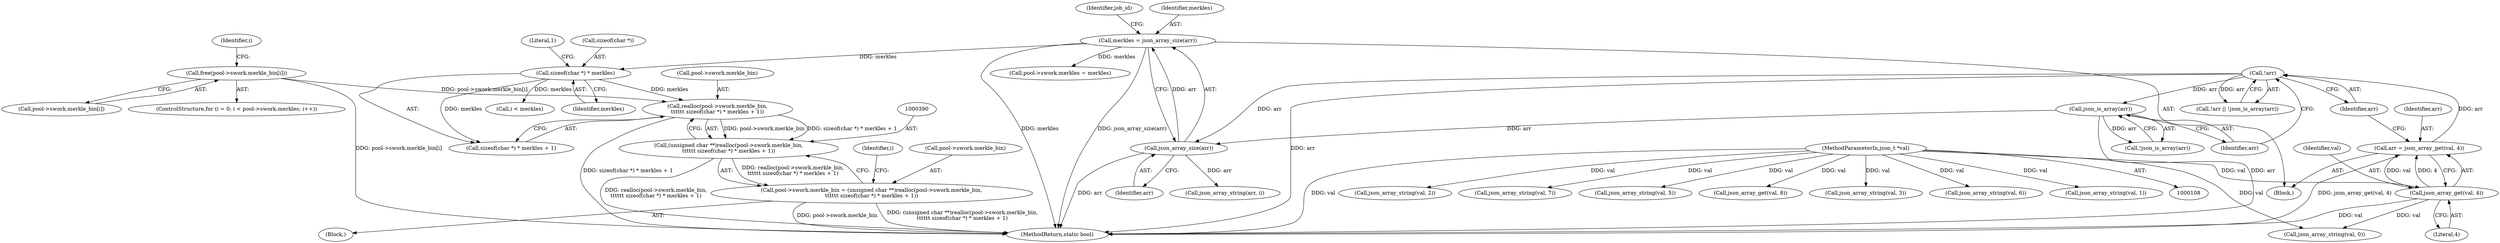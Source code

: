 digraph "0_sgminer_910c36089940e81fb85c65b8e63dcd2fac71470c@API" {
"1000391" [label="(Call,realloc(pool->swork.merkle_bin,\n\t\t\t\t\t\t sizeof(char *) * merkles + 1))"];
"1000372" [label="(Call,free(pool->swork.merkle_bin[i]))"];
"1000398" [label="(Call,sizeof(char *) * merkles)"];
"1000146" [label="(Call,merkles = json_array_size(arr))"];
"1000148" [label="(Call,json_array_size(arr))"];
"1000140" [label="(Call,!arr)"];
"1000133" [label="(Call,arr = json_array_get(val, 4))"];
"1000135" [label="(Call,json_array_get(val, 4))"];
"1000110" [label="(MethodParameterIn,json_t *val)"];
"1000143" [label="(Call,json_is_array(arr))"];
"1000389" [label="(Call,(unsigned char **)realloc(pool->swork.merkle_bin,\n\t\t\t\t\t\t sizeof(char *) * merkles + 1))"];
"1000383" [label="(Call,pool->swork.merkle_bin = (unsigned char **)realloc(pool->swork.merkle_bin,\n\t\t\t\t\t\t sizeof(char *) * merkles + 1))"];
"1000140" [label="(Call,!arr)"];
"1000392" [label="(Call,pool->swork.merkle_bin)"];
"1000768" [label="(MethodReturn,static bool)"];
"1000372" [label="(Call,free(pool->swork.merkle_bin[i]))"];
"1000162" [label="(Call,json_array_string(val, 2))"];
"1000182" [label="(Call,json_array_string(val, 7))"];
"1000151" [label="(Identifier,job_id)"];
"1000402" [label="(Literal,1)"];
"1000148" [label="(Call,json_array_size(arr))"];
"1000139" [label="(Call,!arr || !json_is_array(arr))"];
"1000172" [label="(Call,json_array_string(val, 5))"];
"1000382" [label="(Block,)"];
"1000407" [label="(Call,i < merkles)"];
"1000401" [label="(Identifier,merkles)"];
"1000143" [label="(Call,json_is_array(arr))"];
"1000398" [label="(Call,sizeof(char *) * merkles)"];
"1000149" [label="(Identifier,arr)"];
"1000373" [label="(Call,pool->swork.merkle_bin[i])"];
"1000152" [label="(Call,json_array_string(val, 0))"];
"1000456" [label="(Call,pool->swork.merkles = merkles)"];
"1000416" [label="(Call,json_array_string(arr, i))"];
"1000188" [label="(Call,json_array_get(val, 8))"];
"1000397" [label="(Call,sizeof(char *) * merkles + 1)"];
"1000371" [label="(Identifier,i)"];
"1000134" [label="(Identifier,arr)"];
"1000135" [label="(Call,json_array_get(val, 4))"];
"1000141" [label="(Identifier,arr)"];
"1000136" [label="(Identifier,val)"];
"1000405" [label="(Identifier,i)"];
"1000137" [label="(Literal,4)"];
"1000359" [label="(ControlStructure,for (i = 0; i < pool->swork.merkles; i++))"];
"1000389" [label="(Call,(unsigned char **)realloc(pool->swork.merkle_bin,\n\t\t\t\t\t\t sizeof(char *) * merkles + 1))"];
"1000167" [label="(Call,json_array_string(val, 3))"];
"1000391" [label="(Call,realloc(pool->swork.merkle_bin,\n\t\t\t\t\t\t sizeof(char *) * merkles + 1))"];
"1000177" [label="(Call,json_array_string(val, 6))"];
"1000157" [label="(Call,json_array_string(val, 1))"];
"1000142" [label="(Call,!json_is_array(arr))"];
"1000133" [label="(Call,arr = json_array_get(val, 4))"];
"1000383" [label="(Call,pool->swork.merkle_bin = (unsigned char **)realloc(pool->swork.merkle_bin,\n\t\t\t\t\t\t sizeof(char *) * merkles + 1))"];
"1000111" [label="(Block,)"];
"1000110" [label="(MethodParameterIn,json_t *val)"];
"1000144" [label="(Identifier,arr)"];
"1000384" [label="(Call,pool->swork.merkle_bin)"];
"1000146" [label="(Call,merkles = json_array_size(arr))"];
"1000399" [label="(Call,sizeof(char *))"];
"1000147" [label="(Identifier,merkles)"];
"1000391" -> "1000389"  [label="AST: "];
"1000391" -> "1000397"  [label="CFG: "];
"1000392" -> "1000391"  [label="AST: "];
"1000397" -> "1000391"  [label="AST: "];
"1000389" -> "1000391"  [label="CFG: "];
"1000391" -> "1000768"  [label="DDG: sizeof(char *) * merkles + 1"];
"1000391" -> "1000389"  [label="DDG: pool->swork.merkle_bin"];
"1000391" -> "1000389"  [label="DDG: sizeof(char *) * merkles + 1"];
"1000372" -> "1000391"  [label="DDG: pool->swork.merkle_bin[i]"];
"1000398" -> "1000391"  [label="DDG: merkles"];
"1000372" -> "1000359"  [label="AST: "];
"1000372" -> "1000373"  [label="CFG: "];
"1000373" -> "1000372"  [label="AST: "];
"1000371" -> "1000372"  [label="CFG: "];
"1000372" -> "1000768"  [label="DDG: pool->swork.merkle_bin[i]"];
"1000398" -> "1000397"  [label="AST: "];
"1000398" -> "1000401"  [label="CFG: "];
"1000399" -> "1000398"  [label="AST: "];
"1000401" -> "1000398"  [label="AST: "];
"1000402" -> "1000398"  [label="CFG: "];
"1000398" -> "1000397"  [label="DDG: merkles"];
"1000146" -> "1000398"  [label="DDG: merkles"];
"1000398" -> "1000407"  [label="DDG: merkles"];
"1000146" -> "1000111"  [label="AST: "];
"1000146" -> "1000148"  [label="CFG: "];
"1000147" -> "1000146"  [label="AST: "];
"1000148" -> "1000146"  [label="AST: "];
"1000151" -> "1000146"  [label="CFG: "];
"1000146" -> "1000768"  [label="DDG: json_array_size(arr)"];
"1000146" -> "1000768"  [label="DDG: merkles"];
"1000148" -> "1000146"  [label="DDG: arr"];
"1000146" -> "1000456"  [label="DDG: merkles"];
"1000148" -> "1000149"  [label="CFG: "];
"1000149" -> "1000148"  [label="AST: "];
"1000148" -> "1000768"  [label="DDG: arr"];
"1000140" -> "1000148"  [label="DDG: arr"];
"1000143" -> "1000148"  [label="DDG: arr"];
"1000148" -> "1000416"  [label="DDG: arr"];
"1000140" -> "1000139"  [label="AST: "];
"1000140" -> "1000141"  [label="CFG: "];
"1000141" -> "1000140"  [label="AST: "];
"1000144" -> "1000140"  [label="CFG: "];
"1000139" -> "1000140"  [label="CFG: "];
"1000140" -> "1000768"  [label="DDG: arr"];
"1000140" -> "1000139"  [label="DDG: arr"];
"1000133" -> "1000140"  [label="DDG: arr"];
"1000140" -> "1000143"  [label="DDG: arr"];
"1000133" -> "1000111"  [label="AST: "];
"1000133" -> "1000135"  [label="CFG: "];
"1000134" -> "1000133"  [label="AST: "];
"1000135" -> "1000133"  [label="AST: "];
"1000141" -> "1000133"  [label="CFG: "];
"1000133" -> "1000768"  [label="DDG: json_array_get(val, 4)"];
"1000135" -> "1000133"  [label="DDG: val"];
"1000135" -> "1000133"  [label="DDG: 4"];
"1000135" -> "1000137"  [label="CFG: "];
"1000136" -> "1000135"  [label="AST: "];
"1000137" -> "1000135"  [label="AST: "];
"1000135" -> "1000768"  [label="DDG: val"];
"1000110" -> "1000135"  [label="DDG: val"];
"1000135" -> "1000152"  [label="DDG: val"];
"1000110" -> "1000108"  [label="AST: "];
"1000110" -> "1000768"  [label="DDG: val"];
"1000110" -> "1000152"  [label="DDG: val"];
"1000110" -> "1000157"  [label="DDG: val"];
"1000110" -> "1000162"  [label="DDG: val"];
"1000110" -> "1000167"  [label="DDG: val"];
"1000110" -> "1000172"  [label="DDG: val"];
"1000110" -> "1000177"  [label="DDG: val"];
"1000110" -> "1000182"  [label="DDG: val"];
"1000110" -> "1000188"  [label="DDG: val"];
"1000143" -> "1000142"  [label="AST: "];
"1000143" -> "1000144"  [label="CFG: "];
"1000144" -> "1000143"  [label="AST: "];
"1000142" -> "1000143"  [label="CFG: "];
"1000143" -> "1000768"  [label="DDG: arr"];
"1000143" -> "1000142"  [label="DDG: arr"];
"1000389" -> "1000383"  [label="AST: "];
"1000390" -> "1000389"  [label="AST: "];
"1000383" -> "1000389"  [label="CFG: "];
"1000389" -> "1000768"  [label="DDG: realloc(pool->swork.merkle_bin,\n\t\t\t\t\t\t sizeof(char *) * merkles + 1)"];
"1000389" -> "1000383"  [label="DDG: realloc(pool->swork.merkle_bin,\n\t\t\t\t\t\t sizeof(char *) * merkles + 1)"];
"1000383" -> "1000382"  [label="AST: "];
"1000384" -> "1000383"  [label="AST: "];
"1000405" -> "1000383"  [label="CFG: "];
"1000383" -> "1000768"  [label="DDG: (unsigned char **)realloc(pool->swork.merkle_bin,\n\t\t\t\t\t\t sizeof(char *) * merkles + 1)"];
"1000383" -> "1000768"  [label="DDG: pool->swork.merkle_bin"];
}
